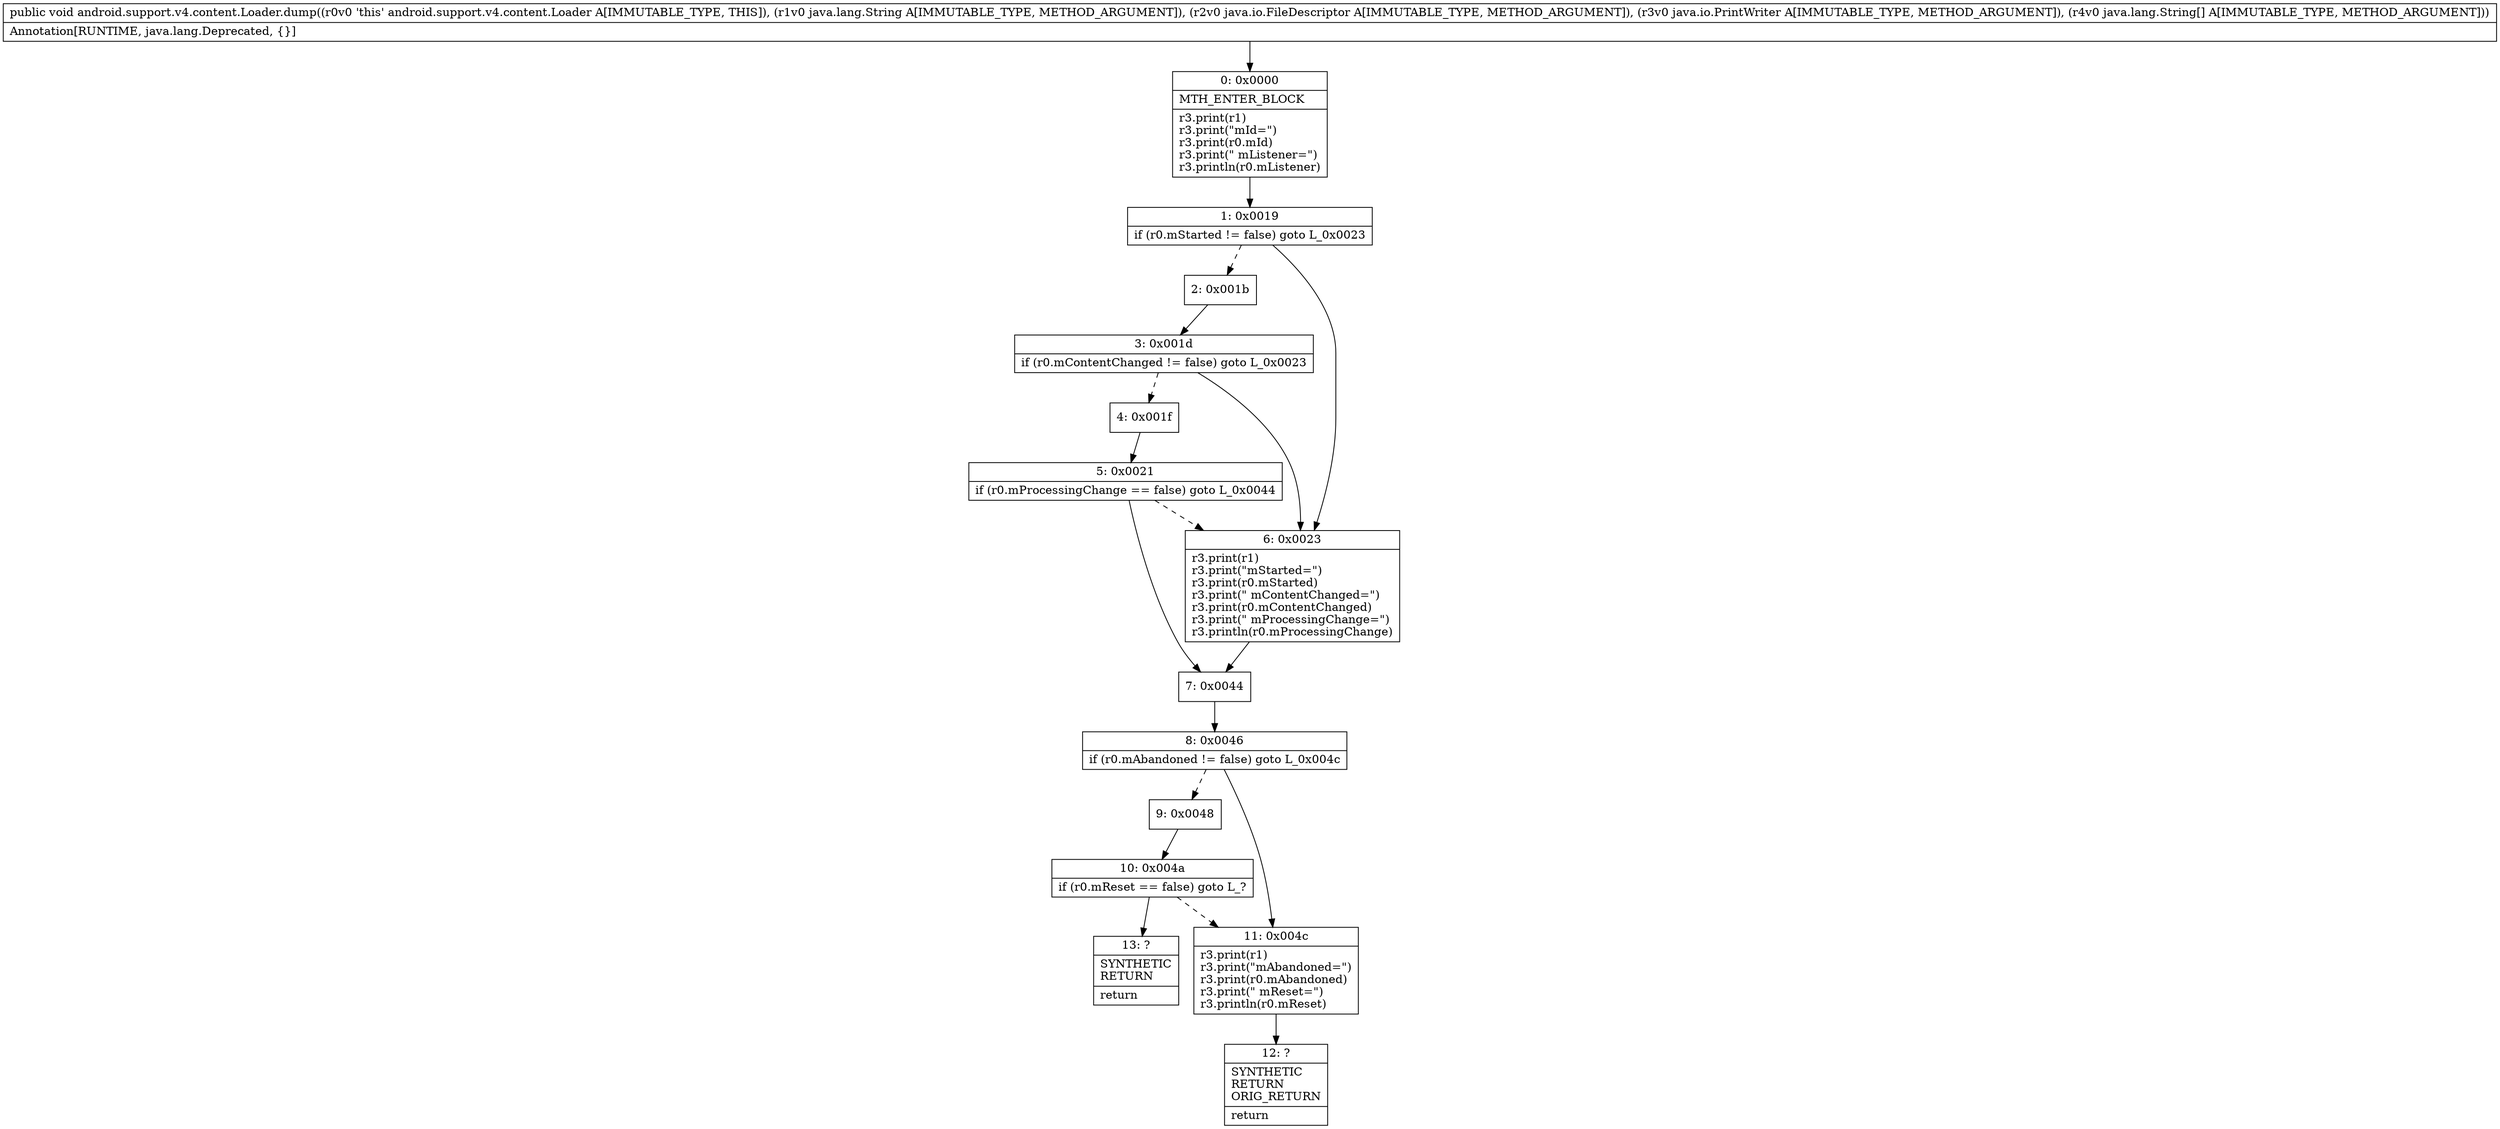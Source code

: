 digraph "CFG forandroid.support.v4.content.Loader.dump(Ljava\/lang\/String;Ljava\/io\/FileDescriptor;Ljava\/io\/PrintWriter;[Ljava\/lang\/String;)V" {
Node_0 [shape=record,label="{0\:\ 0x0000|MTH_ENTER_BLOCK\l|r3.print(r1)\lr3.print(\"mId=\")\lr3.print(r0.mId)\lr3.print(\" mListener=\")\lr3.println(r0.mListener)\l}"];
Node_1 [shape=record,label="{1\:\ 0x0019|if (r0.mStarted != false) goto L_0x0023\l}"];
Node_2 [shape=record,label="{2\:\ 0x001b}"];
Node_3 [shape=record,label="{3\:\ 0x001d|if (r0.mContentChanged != false) goto L_0x0023\l}"];
Node_4 [shape=record,label="{4\:\ 0x001f}"];
Node_5 [shape=record,label="{5\:\ 0x0021|if (r0.mProcessingChange == false) goto L_0x0044\l}"];
Node_6 [shape=record,label="{6\:\ 0x0023|r3.print(r1)\lr3.print(\"mStarted=\")\lr3.print(r0.mStarted)\lr3.print(\" mContentChanged=\")\lr3.print(r0.mContentChanged)\lr3.print(\" mProcessingChange=\")\lr3.println(r0.mProcessingChange)\l}"];
Node_7 [shape=record,label="{7\:\ 0x0044}"];
Node_8 [shape=record,label="{8\:\ 0x0046|if (r0.mAbandoned != false) goto L_0x004c\l}"];
Node_9 [shape=record,label="{9\:\ 0x0048}"];
Node_10 [shape=record,label="{10\:\ 0x004a|if (r0.mReset == false) goto L_?\l}"];
Node_11 [shape=record,label="{11\:\ 0x004c|r3.print(r1)\lr3.print(\"mAbandoned=\")\lr3.print(r0.mAbandoned)\lr3.print(\" mReset=\")\lr3.println(r0.mReset)\l}"];
Node_12 [shape=record,label="{12\:\ ?|SYNTHETIC\lRETURN\lORIG_RETURN\l|return\l}"];
Node_13 [shape=record,label="{13\:\ ?|SYNTHETIC\lRETURN\l|return\l}"];
MethodNode[shape=record,label="{public void android.support.v4.content.Loader.dump((r0v0 'this' android.support.v4.content.Loader A[IMMUTABLE_TYPE, THIS]), (r1v0 java.lang.String A[IMMUTABLE_TYPE, METHOD_ARGUMENT]), (r2v0 java.io.FileDescriptor A[IMMUTABLE_TYPE, METHOD_ARGUMENT]), (r3v0 java.io.PrintWriter A[IMMUTABLE_TYPE, METHOD_ARGUMENT]), (r4v0 java.lang.String[] A[IMMUTABLE_TYPE, METHOD_ARGUMENT]))  | Annotation[RUNTIME, java.lang.Deprecated, \{\}]\l}"];
MethodNode -> Node_0;
Node_0 -> Node_1;
Node_1 -> Node_2[style=dashed];
Node_1 -> Node_6;
Node_2 -> Node_3;
Node_3 -> Node_4[style=dashed];
Node_3 -> Node_6;
Node_4 -> Node_5;
Node_5 -> Node_6[style=dashed];
Node_5 -> Node_7;
Node_6 -> Node_7;
Node_7 -> Node_8;
Node_8 -> Node_9[style=dashed];
Node_8 -> Node_11;
Node_9 -> Node_10;
Node_10 -> Node_11[style=dashed];
Node_10 -> Node_13;
Node_11 -> Node_12;
}

